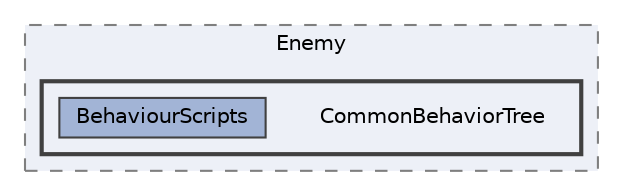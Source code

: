 digraph "004_Character/Enemy/CommonBehaviorTree"
{
 // LATEX_PDF_SIZE
  bgcolor="transparent";
  edge [fontname=Helvetica,fontsize=10,labelfontname=Helvetica,labelfontsize=10];
  node [fontname=Helvetica,fontsize=10,shape=box,height=0.2,width=0.4];
  compound=true
  subgraph clusterdir_47a9795922ab6cd90504fbb3d4cb8f79 {
    graph [ bgcolor="#edf0f7", pencolor="grey50", label="Enemy", fontname=Helvetica,fontsize=10 style="filled,dashed", URL="dir_47a9795922ab6cd90504fbb3d4cb8f79.html",tooltip=""]
  subgraph clusterdir_8b6c7b1a9edb94e025f88ec2d3912382 {
    graph [ bgcolor="#edf0f7", pencolor="grey25", label="", fontname=Helvetica,fontsize=10 style="filled,bold", URL="dir_8b6c7b1a9edb94e025f88ec2d3912382.html",tooltip=""]
    dir_8b6c7b1a9edb94e025f88ec2d3912382 [shape=plaintext, label="CommonBehaviorTree"];
  dir_0874f834d896bb13e9ef2f84f02aa744 [label="BehaviourScripts", fillcolor="#a2b4d6", color="grey25", style="filled", URL="dir_0874f834d896bb13e9ef2f84f02aa744.html",tooltip=""];
  }
  }
}
